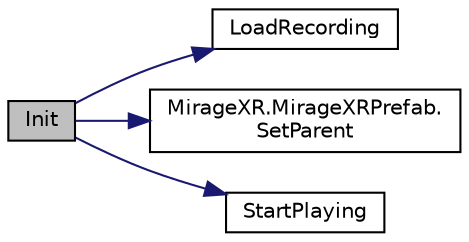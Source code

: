 digraph "Init"
{
 // INTERACTIVE_SVG=YES
 // LATEX_PDF_SIZE
  edge [fontname="Helvetica",fontsize="10",labelfontname="Helvetica",labelfontsize="10"];
  node [fontname="Helvetica",fontsize="10",shape=record];
  rankdir="LR";
  Node1 [label="Init",height=0.2,width=0.4,color="black", fillcolor="grey75", style="filled", fontcolor="black",tooltip="All the prefabs has to implement an initialization method."];
  Node1 -> Node2 [color="midnightblue",fontsize="10",style="solid",fontname="Helvetica"];
  Node2 [label="LoadRecording",height=0.2,width=0.4,color="black", fillcolor="white", style="filled",URL="$class_mirage_x_r_1_1_ghost_hand_player.html#abf5bb2ed54285d8ff44c04a7cdf01c90",tooltip="Loads previously saved recorded data from a file into the temporary data from a specified file locati..."];
  Node1 -> Node3 [color="midnightblue",fontsize="10",style="solid",fontname="Helvetica"];
  Node3 [label="MirageXR.MirageXRPrefab.\lSetParent",height=0.2,width=0.4,color="black", fillcolor="white", style="filled",URL="$class_mirage_x_r_1_1_mirage_x_r_prefab.html#ac4ac60851167c1ba6255c2a58bb63865",tooltip="Set prefab parent."];
  Node1 -> Node4 [color="midnightblue",fontsize="10",style="solid",fontname="Helvetica"];
  Node4 [label="StartPlaying",height=0.2,width=0.4,color="black", fillcolor="white", style="filled",URL="$class_mirage_x_r_1_1_ghost_hand_player.html#a46de1c21ddf3ecc86be5e8825d4c1699",tooltip="This function sets the location for the ghost hand recording and starts playing it"];
}

